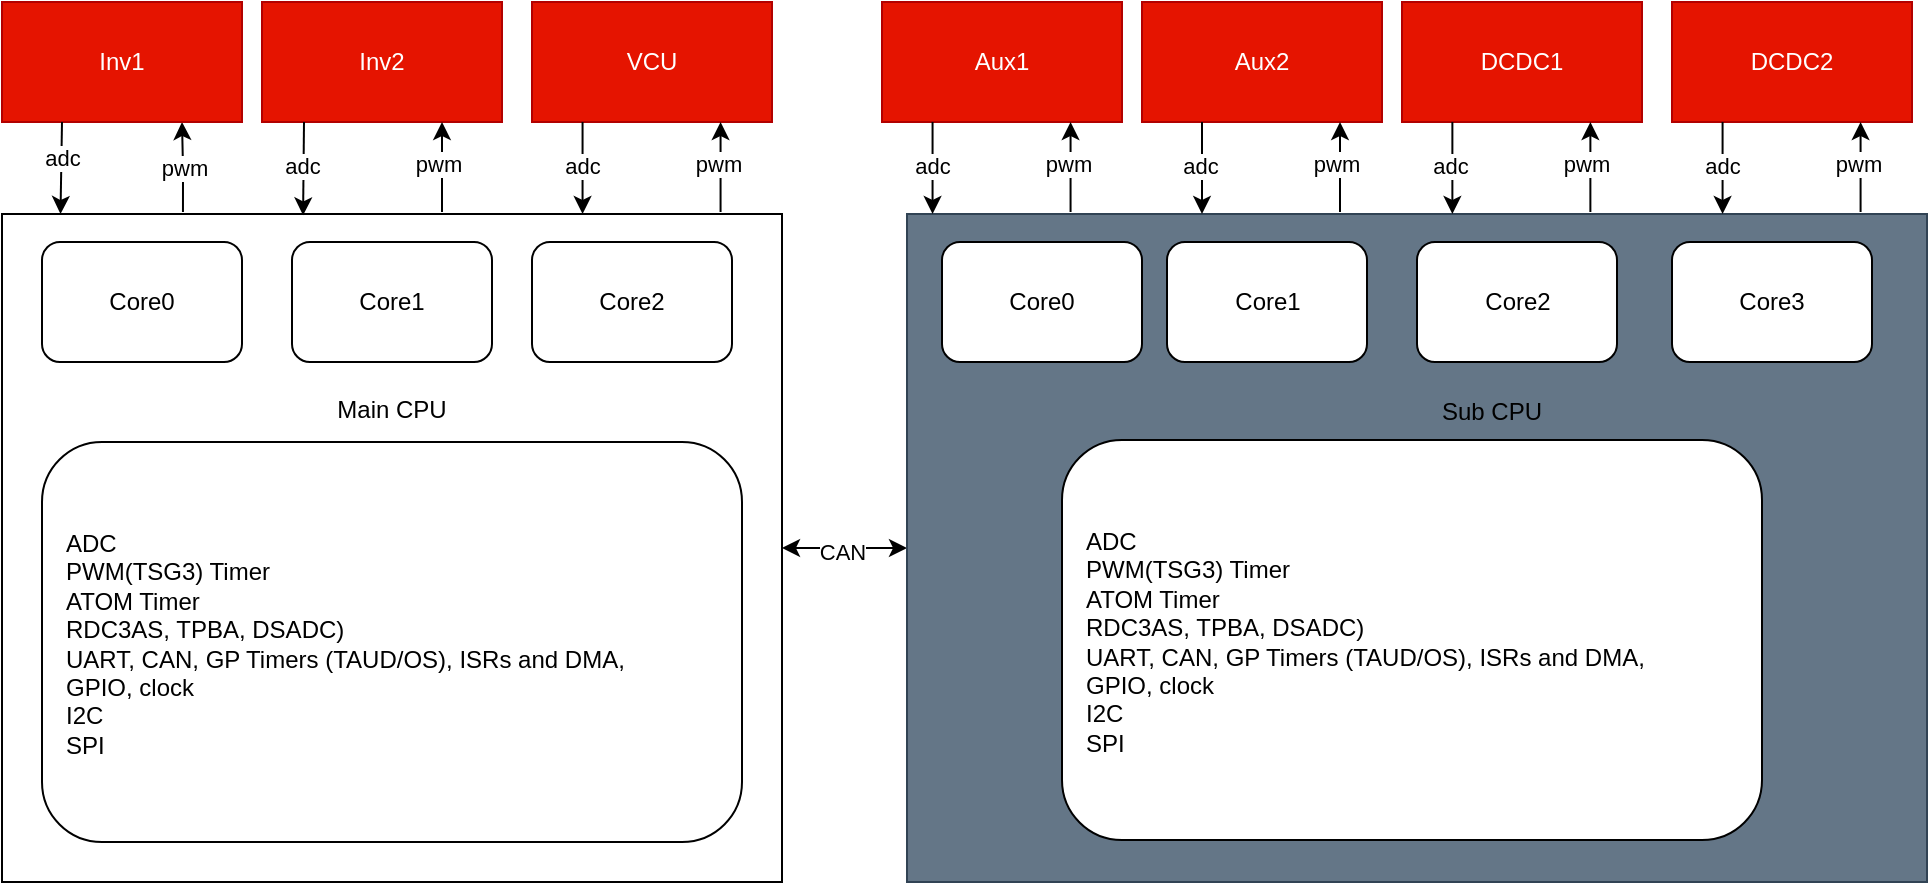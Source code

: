 <mxfile version="28.2.8">
  <diagram name="Page-1" id="PTZ5v4WXUb8TN6UYydgm">
    <mxGraphModel dx="1266" dy="521" grid="1" gridSize="10" guides="1" tooltips="1" connect="1" arrows="1" fold="1" page="1" pageScale="1" pageWidth="1169" pageHeight="827" math="0" shadow="0">
      <root>
        <mxCell id="0" />
        <mxCell id="1" parent="0" />
        <mxCell id="fdP34L_9nLFoBtlrImpA-11" style="edgeStyle=orthogonalEdgeStyle;rounded=0;orthogonalLoop=1;jettySize=auto;html=1;exitX=0.232;exitY=-0.003;exitDx=0;exitDy=0;exitPerimeter=0;entryX=0.75;entryY=1;entryDx=0;entryDy=0;" edge="1" parent="1" source="fdP34L_9nLFoBtlrImpA-8" target="fdP34L_9nLFoBtlrImpA-1">
          <mxGeometry relative="1" as="geometry">
            <mxPoint x="190.026" y="290" as="targetPoint" />
          </mxGeometry>
        </mxCell>
        <mxCell id="fdP34L_9nLFoBtlrImpA-15" value="pwm" style="edgeLabel;html=1;align=center;verticalAlign=middle;resizable=0;points=[];" vertex="1" connectable="0" parent="fdP34L_9nLFoBtlrImpA-11">
          <mxGeometry x="-0.04" relative="1" as="geometry">
            <mxPoint as="offset" />
          </mxGeometry>
        </mxCell>
        <mxCell id="fdP34L_9nLFoBtlrImpA-1" value="Inv1" style="rounded=0;whiteSpace=wrap;html=1;fillColor=#e51400;fontColor=#ffffff;strokeColor=#B20000;" vertex="1" parent="1">
          <mxGeometry x="100" y="210" width="120" height="60" as="geometry" />
        </mxCell>
        <mxCell id="fdP34L_9nLFoBtlrImpA-2" value="Inv2" style="rounded=0;whiteSpace=wrap;html=1;fillColor=#e51400;fontColor=#ffffff;strokeColor=#B20000;" vertex="1" parent="1">
          <mxGeometry x="230" y="210" width="120" height="60" as="geometry" />
        </mxCell>
        <mxCell id="fdP34L_9nLFoBtlrImpA-3" value="Aux1" style="rounded=0;whiteSpace=wrap;html=1;fillColor=#e51400;fontColor=#ffffff;strokeColor=#B20000;" vertex="1" parent="1">
          <mxGeometry x="540" y="210" width="120" height="60" as="geometry" />
        </mxCell>
        <mxCell id="fdP34L_9nLFoBtlrImpA-4" value="VCU" style="rounded=0;whiteSpace=wrap;html=1;fillColor=#e51400;fontColor=#ffffff;strokeColor=#B20000;" vertex="1" parent="1">
          <mxGeometry x="365" y="210" width="120" height="60" as="geometry" />
        </mxCell>
        <mxCell id="fdP34L_9nLFoBtlrImpA-5" value="Aux2" style="rounded=0;whiteSpace=wrap;html=1;fillColor=#e51400;fontColor=#ffffff;strokeColor=#B20000;" vertex="1" parent="1">
          <mxGeometry x="670" y="210" width="120" height="60" as="geometry" />
        </mxCell>
        <mxCell id="fdP34L_9nLFoBtlrImpA-6" value="DCDC1" style="rounded=0;whiteSpace=wrap;html=1;fillColor=#e51400;fontColor=#ffffff;strokeColor=#B20000;" vertex="1" parent="1">
          <mxGeometry x="800" y="210" width="120" height="60" as="geometry" />
        </mxCell>
        <mxCell id="fdP34L_9nLFoBtlrImpA-7" value="DCDC2" style="rounded=0;whiteSpace=wrap;html=1;fillColor=#e51400;fontColor=#ffffff;strokeColor=#B20000;" vertex="1" parent="1">
          <mxGeometry x="935" y="210" width="120" height="60" as="geometry" />
        </mxCell>
        <mxCell id="fdP34L_9nLFoBtlrImpA-38" value="" style="rounded=0;orthogonalLoop=1;jettySize=auto;html=1;startArrow=classic;startFill=1;" edge="1" parent="1" source="fdP34L_9nLFoBtlrImpA-8" target="fdP34L_9nLFoBtlrImpA-9">
          <mxGeometry relative="1" as="geometry" />
        </mxCell>
        <mxCell id="fdP34L_9nLFoBtlrImpA-39" value="CAN" style="edgeLabel;html=1;align=center;verticalAlign=middle;resizable=0;points=[];" vertex="1" connectable="0" parent="fdP34L_9nLFoBtlrImpA-38">
          <mxGeometry x="-0.036" y="-2" relative="1" as="geometry">
            <mxPoint as="offset" />
          </mxGeometry>
        </mxCell>
        <mxCell id="fdP34L_9nLFoBtlrImpA-8" value="&#xa;&lt;span style=&quot;color: rgb(255, 255, 255); font-family: Helvetica; font-size: 12px; font-style: normal; font-variant-ligatures: normal; font-variant-caps: normal; font-weight: 400; letter-spacing: normal; orphans: 2; text-align: center; text-indent: 0px; text-transform: none; widows: 2; word-spacing: 0px; -webkit-text-stroke-width: 0px; white-space: normal; background-color: rgb(27, 29, 30); text-decoration-thickness: initial; text-decoration-style: initial; text-decoration-color: initial; display: inline !important; float: none;&quot;&gt;MAIN CPU&lt;/span&gt;&#xa;&#xa;" style="rounded=0;whiteSpace=wrap;html=1;fillColor=light-dark(#FFFFFF,#0A9DF2);" vertex="1" parent="1">
          <mxGeometry x="100" y="316" width="390" height="334" as="geometry" />
        </mxCell>
        <mxCell id="fdP34L_9nLFoBtlrImpA-9" value="Sub CPU" style="rounded=0;whiteSpace=wrap;html=1;fillColor=light-dark(#647687, #0a9df2);fontColor=#ffffff;strokeColor=#314354;" vertex="1" parent="1">
          <mxGeometry x="552.5" y="316" width="510" height="334" as="geometry" />
        </mxCell>
        <mxCell id="fdP34L_9nLFoBtlrImpA-10" style="rounded=0;orthogonalLoop=1;jettySize=auto;html=1;exitX=0.25;exitY=1;exitDx=0;exitDy=0;entryX=0.075;entryY=0;entryDx=0;entryDy=0;entryPerimeter=0;" edge="1" parent="1" source="fdP34L_9nLFoBtlrImpA-1" target="fdP34L_9nLFoBtlrImpA-8">
          <mxGeometry relative="1" as="geometry">
            <mxPoint x="130" y="310" as="targetPoint" />
          </mxGeometry>
        </mxCell>
        <mxCell id="fdP34L_9nLFoBtlrImpA-14" value="adc" style="edgeLabel;html=1;align=center;verticalAlign=middle;resizable=0;points=[];" vertex="1" connectable="0" parent="fdP34L_9nLFoBtlrImpA-10">
          <mxGeometry x="-0.216" relative="1" as="geometry">
            <mxPoint as="offset" />
          </mxGeometry>
        </mxCell>
        <mxCell id="fdP34L_9nLFoBtlrImpA-12" style="edgeStyle=orthogonalEdgeStyle;rounded=0;orthogonalLoop=1;jettySize=auto;html=1;exitX=0.232;exitY=-0.003;exitDx=0;exitDy=0;exitPerimeter=0;entryX=0.75;entryY=1;entryDx=0;entryDy=0;" edge="1" parent="1">
          <mxGeometry relative="1" as="geometry">
            <mxPoint x="320" y="270" as="targetPoint" />
            <mxPoint x="320" y="315" as="sourcePoint" />
          </mxGeometry>
        </mxCell>
        <mxCell id="fdP34L_9nLFoBtlrImpA-17" value="pwm" style="edgeLabel;html=1;align=center;verticalAlign=middle;resizable=0;points=[];" vertex="1" connectable="0" parent="fdP34L_9nLFoBtlrImpA-12">
          <mxGeometry x="0.08" y="2" relative="1" as="geometry">
            <mxPoint as="offset" />
          </mxGeometry>
        </mxCell>
        <mxCell id="fdP34L_9nLFoBtlrImpA-13" style="rounded=0;orthogonalLoop=1;jettySize=auto;html=1;exitX=0.25;exitY=1;exitDx=0;exitDy=0;entryX=0.386;entryY=0.002;entryDx=0;entryDy=0;entryPerimeter=0;" edge="1" parent="1" target="fdP34L_9nLFoBtlrImpA-8">
          <mxGeometry relative="1" as="geometry">
            <mxPoint x="251" y="270" as="sourcePoint" />
            <mxPoint x="250" y="316" as="targetPoint" />
          </mxGeometry>
        </mxCell>
        <mxCell id="fdP34L_9nLFoBtlrImpA-16" value="adc" style="edgeLabel;html=1;align=center;verticalAlign=middle;resizable=0;points=[];" vertex="1" connectable="0" parent="fdP34L_9nLFoBtlrImpA-13">
          <mxGeometry x="-0.069" y="-1" relative="1" as="geometry">
            <mxPoint as="offset" />
          </mxGeometry>
        </mxCell>
        <mxCell id="fdP34L_9nLFoBtlrImpA-18" style="edgeStyle=orthogonalEdgeStyle;rounded=0;orthogonalLoop=1;jettySize=auto;html=1;exitX=0.232;exitY=-0.003;exitDx=0;exitDy=0;exitPerimeter=0;entryX=0.75;entryY=1;entryDx=0;entryDy=0;" edge="1" parent="1">
          <mxGeometry relative="1" as="geometry">
            <mxPoint x="459.28" y="270" as="targetPoint" />
            <mxPoint x="459.28" y="315" as="sourcePoint" />
          </mxGeometry>
        </mxCell>
        <mxCell id="fdP34L_9nLFoBtlrImpA-19" value="pwm" style="edgeLabel;html=1;align=center;verticalAlign=middle;resizable=0;points=[];" vertex="1" connectable="0" parent="fdP34L_9nLFoBtlrImpA-18">
          <mxGeometry x="0.08" y="2" relative="1" as="geometry">
            <mxPoint as="offset" />
          </mxGeometry>
        </mxCell>
        <mxCell id="fdP34L_9nLFoBtlrImpA-20" style="rounded=0;orthogonalLoop=1;jettySize=auto;html=1;exitX=0.25;exitY=1;exitDx=0;exitDy=0;entryX=0.386;entryY=0.002;entryDx=0;entryDy=0;entryPerimeter=0;" edge="1" parent="1">
          <mxGeometry relative="1" as="geometry">
            <mxPoint x="390.28" y="270" as="sourcePoint" />
            <mxPoint x="390.28" y="316" as="targetPoint" />
          </mxGeometry>
        </mxCell>
        <mxCell id="fdP34L_9nLFoBtlrImpA-21" value="adc" style="edgeLabel;html=1;align=center;verticalAlign=middle;resizable=0;points=[];" vertex="1" connectable="0" parent="fdP34L_9nLFoBtlrImpA-20">
          <mxGeometry x="-0.069" y="-1" relative="1" as="geometry">
            <mxPoint as="offset" />
          </mxGeometry>
        </mxCell>
        <mxCell id="fdP34L_9nLFoBtlrImpA-22" style="edgeStyle=orthogonalEdgeStyle;rounded=0;orthogonalLoop=1;jettySize=auto;html=1;exitX=0.232;exitY=-0.003;exitDx=0;exitDy=0;exitPerimeter=0;entryX=0.75;entryY=1;entryDx=0;entryDy=0;" edge="1" parent="1">
          <mxGeometry relative="1" as="geometry">
            <mxPoint x="634.28" y="270" as="targetPoint" />
            <mxPoint x="634.28" y="315" as="sourcePoint" />
          </mxGeometry>
        </mxCell>
        <mxCell id="fdP34L_9nLFoBtlrImpA-23" value="pwm" style="edgeLabel;html=1;align=center;verticalAlign=middle;resizable=0;points=[];" vertex="1" connectable="0" parent="fdP34L_9nLFoBtlrImpA-22">
          <mxGeometry x="0.08" y="2" relative="1" as="geometry">
            <mxPoint as="offset" />
          </mxGeometry>
        </mxCell>
        <mxCell id="fdP34L_9nLFoBtlrImpA-24" style="rounded=0;orthogonalLoop=1;jettySize=auto;html=1;exitX=0.25;exitY=1;exitDx=0;exitDy=0;entryX=0.386;entryY=0.002;entryDx=0;entryDy=0;entryPerimeter=0;" edge="1" parent="1">
          <mxGeometry relative="1" as="geometry">
            <mxPoint x="565.28" y="270" as="sourcePoint" />
            <mxPoint x="565.28" y="316" as="targetPoint" />
          </mxGeometry>
        </mxCell>
        <mxCell id="fdP34L_9nLFoBtlrImpA-25" value="adc" style="edgeLabel;html=1;align=center;verticalAlign=middle;resizable=0;points=[];" vertex="1" connectable="0" parent="fdP34L_9nLFoBtlrImpA-24">
          <mxGeometry x="-0.069" y="-1" relative="1" as="geometry">
            <mxPoint as="offset" />
          </mxGeometry>
        </mxCell>
        <mxCell id="fdP34L_9nLFoBtlrImpA-26" style="edgeStyle=orthogonalEdgeStyle;rounded=0;orthogonalLoop=1;jettySize=auto;html=1;exitX=0.232;exitY=-0.003;exitDx=0;exitDy=0;exitPerimeter=0;entryX=0.75;entryY=1;entryDx=0;entryDy=0;" edge="1" parent="1">
          <mxGeometry relative="1" as="geometry">
            <mxPoint x="769" y="270" as="targetPoint" />
            <mxPoint x="769" y="315" as="sourcePoint" />
          </mxGeometry>
        </mxCell>
        <mxCell id="fdP34L_9nLFoBtlrImpA-27" value="pwm" style="edgeLabel;html=1;align=center;verticalAlign=middle;resizable=0;points=[];" vertex="1" connectable="0" parent="fdP34L_9nLFoBtlrImpA-26">
          <mxGeometry x="0.08" y="2" relative="1" as="geometry">
            <mxPoint as="offset" />
          </mxGeometry>
        </mxCell>
        <mxCell id="fdP34L_9nLFoBtlrImpA-28" style="rounded=0;orthogonalLoop=1;jettySize=auto;html=1;exitX=0.25;exitY=1;exitDx=0;exitDy=0;entryX=0.386;entryY=0.002;entryDx=0;entryDy=0;entryPerimeter=0;" edge="1" parent="1">
          <mxGeometry relative="1" as="geometry">
            <mxPoint x="700" y="270" as="sourcePoint" />
            <mxPoint x="700" y="316" as="targetPoint" />
          </mxGeometry>
        </mxCell>
        <mxCell id="fdP34L_9nLFoBtlrImpA-29" value="adc" style="edgeLabel;html=1;align=center;verticalAlign=middle;resizable=0;points=[];" vertex="1" connectable="0" parent="fdP34L_9nLFoBtlrImpA-28">
          <mxGeometry x="-0.069" y="-1" relative="1" as="geometry">
            <mxPoint as="offset" />
          </mxGeometry>
        </mxCell>
        <mxCell id="fdP34L_9nLFoBtlrImpA-30" style="edgeStyle=orthogonalEdgeStyle;rounded=0;orthogonalLoop=1;jettySize=auto;html=1;exitX=0.232;exitY=-0.003;exitDx=0;exitDy=0;exitPerimeter=0;entryX=0.75;entryY=1;entryDx=0;entryDy=0;" edge="1" parent="1">
          <mxGeometry relative="1" as="geometry">
            <mxPoint x="894.19" y="270" as="targetPoint" />
            <mxPoint x="894.19" y="315" as="sourcePoint" />
          </mxGeometry>
        </mxCell>
        <mxCell id="fdP34L_9nLFoBtlrImpA-31" value="pwm" style="edgeLabel;html=1;align=center;verticalAlign=middle;resizable=0;points=[];" vertex="1" connectable="0" parent="fdP34L_9nLFoBtlrImpA-30">
          <mxGeometry x="0.08" y="2" relative="1" as="geometry">
            <mxPoint as="offset" />
          </mxGeometry>
        </mxCell>
        <mxCell id="fdP34L_9nLFoBtlrImpA-32" style="rounded=0;orthogonalLoop=1;jettySize=auto;html=1;exitX=0.25;exitY=1;exitDx=0;exitDy=0;entryX=0.386;entryY=0.002;entryDx=0;entryDy=0;entryPerimeter=0;" edge="1" parent="1">
          <mxGeometry relative="1" as="geometry">
            <mxPoint x="825.19" y="270" as="sourcePoint" />
            <mxPoint x="825.19" y="316" as="targetPoint" />
          </mxGeometry>
        </mxCell>
        <mxCell id="fdP34L_9nLFoBtlrImpA-33" value="adc" style="edgeLabel;html=1;align=center;verticalAlign=middle;resizable=0;points=[];" vertex="1" connectable="0" parent="fdP34L_9nLFoBtlrImpA-32">
          <mxGeometry x="-0.069" y="-1" relative="1" as="geometry">
            <mxPoint as="offset" />
          </mxGeometry>
        </mxCell>
        <mxCell id="fdP34L_9nLFoBtlrImpA-34" style="edgeStyle=orthogonalEdgeStyle;rounded=0;orthogonalLoop=1;jettySize=auto;html=1;exitX=0.232;exitY=-0.003;exitDx=0;exitDy=0;exitPerimeter=0;entryX=0.75;entryY=1;entryDx=0;entryDy=0;" edge="1" parent="1">
          <mxGeometry relative="1" as="geometry">
            <mxPoint x="1029.29" y="270" as="targetPoint" />
            <mxPoint x="1029.29" y="315" as="sourcePoint" />
          </mxGeometry>
        </mxCell>
        <mxCell id="fdP34L_9nLFoBtlrImpA-35" value="pwm" style="edgeLabel;html=1;align=center;verticalAlign=middle;resizable=0;points=[];" vertex="1" connectable="0" parent="fdP34L_9nLFoBtlrImpA-34">
          <mxGeometry x="0.08" y="2" relative="1" as="geometry">
            <mxPoint as="offset" />
          </mxGeometry>
        </mxCell>
        <mxCell id="fdP34L_9nLFoBtlrImpA-36" style="rounded=0;orthogonalLoop=1;jettySize=auto;html=1;exitX=0.25;exitY=1;exitDx=0;exitDy=0;entryX=0.386;entryY=0.002;entryDx=0;entryDy=0;entryPerimeter=0;" edge="1" parent="1">
          <mxGeometry relative="1" as="geometry">
            <mxPoint x="960.29" y="270" as="sourcePoint" />
            <mxPoint x="960.29" y="316" as="targetPoint" />
          </mxGeometry>
        </mxCell>
        <mxCell id="fdP34L_9nLFoBtlrImpA-37" value="adc" style="edgeLabel;html=1;align=center;verticalAlign=middle;resizable=0;points=[];" vertex="1" connectable="0" parent="fdP34L_9nLFoBtlrImpA-36">
          <mxGeometry x="-0.069" y="-1" relative="1" as="geometry">
            <mxPoint as="offset" />
          </mxGeometry>
        </mxCell>
        <mxCell id="fdP34L_9nLFoBtlrImpA-40" value="Core0" style="rounded=1;whiteSpace=wrap;html=1;" vertex="1" parent="1">
          <mxGeometry x="120" y="330" width="100" height="60" as="geometry" />
        </mxCell>
        <mxCell id="fdP34L_9nLFoBtlrImpA-41" value="Core1" style="rounded=1;whiteSpace=wrap;html=1;" vertex="1" parent="1">
          <mxGeometry x="245" y="330" width="100" height="60" as="geometry" />
        </mxCell>
        <mxCell id="fdP34L_9nLFoBtlrImpA-42" value="Core2" style="rounded=1;whiteSpace=wrap;html=1;" vertex="1" parent="1">
          <mxGeometry x="365" y="330" width="100" height="60" as="geometry" />
        </mxCell>
        <mxCell id="fdP34L_9nLFoBtlrImpA-43" value="Core0" style="rounded=1;whiteSpace=wrap;html=1;" vertex="1" parent="1">
          <mxGeometry x="570" y="330" width="100" height="60" as="geometry" />
        </mxCell>
        <mxCell id="fdP34L_9nLFoBtlrImpA-44" value="Core1" style="rounded=1;whiteSpace=wrap;html=1;" vertex="1" parent="1">
          <mxGeometry x="682.5" y="330" width="100" height="60" as="geometry" />
        </mxCell>
        <mxCell id="fdP34L_9nLFoBtlrImpA-45" value="Core2" style="rounded=1;whiteSpace=wrap;html=1;" vertex="1" parent="1">
          <mxGeometry x="807.5" y="330" width="100" height="60" as="geometry" />
        </mxCell>
        <mxCell id="fdP34L_9nLFoBtlrImpA-46" value="Core3" style="rounded=1;whiteSpace=wrap;html=1;" vertex="1" parent="1">
          <mxGeometry x="935" y="330" width="100" height="60" as="geometry" />
        </mxCell>
        <mxCell id="fdP34L_9nLFoBtlrImpA-47" value="&lt;div&gt;ADC&lt;/div&gt;&lt;div&gt;PWM(TSG3) Timer&lt;/div&gt;&lt;div&gt;ATOM Timer&lt;/div&gt;&lt;div&gt;&lt;span style=&quot;background-color: transparent; color: light-dark(rgb(0, 0, 0), rgb(255, 255, 255));&quot;&gt;RDC3AS, TPBA, DSADC)&lt;/span&gt;&lt;/div&gt;&lt;div&gt;&lt;span style=&quot;background-color: transparent; color: light-dark(rgb(0, 0, 0), rgb(255, 255, 255));&quot;&gt;UART, CA&lt;/span&gt;&lt;span style=&quot;background-color: transparent; color: light-dark(rgb(0, 0, 0), rgb(255, 255, 255));&quot;&gt;N,&amp;nbsp;&lt;/span&gt;&lt;span style=&quot;background-color: transparent; color: light-dark(rgb(0, 0, 0), rgb(255, 255, 255));&quot;&gt;GP Timers (TAUD/OS),&lt;/span&gt;&lt;span style=&quot;background-color: transparent; color: light-dark(rgb(0, 0, 0), rgb(255, 255, 255));&quot;&gt;&amp;nbsp;ISRs and DMA,&amp;nbsp;&lt;/span&gt;&lt;/div&gt;&lt;div&gt;&lt;span style=&quot;background-color: transparent; color: light-dark(rgb(0, 0, 0), rgb(255, 255, 255));&quot;&gt;GPIO, clock&lt;/span&gt;&lt;/div&gt;&lt;div&gt;I2C&lt;/div&gt;&lt;div&gt;SPI&lt;/div&gt;" style="rounded=1;whiteSpace=wrap;html=1;align=left;spacingTop=2;spacingLeft=10;" vertex="1" parent="1">
          <mxGeometry x="120" y="430" width="350" height="200" as="geometry" />
        </mxCell>
        <mxCell id="fdP34L_9nLFoBtlrImpA-50" value="Main CPU" style="text;html=1;whiteSpace=wrap;strokeColor=none;fillColor=none;align=center;verticalAlign=middle;rounded=0;" vertex="1" parent="1">
          <mxGeometry x="265" y="399" width="60" height="30" as="geometry" />
        </mxCell>
        <mxCell id="fdP34L_9nLFoBtlrImpA-51" value="Sub CPU" style="text;html=1;whiteSpace=wrap;strokeColor=none;fillColor=none;align=center;verticalAlign=middle;rounded=0;" vertex="1" parent="1">
          <mxGeometry x="815" y="400" width="60" height="30" as="geometry" />
        </mxCell>
        <mxCell id="fdP34L_9nLFoBtlrImpA-52" value="&lt;div&gt;ADC&lt;/div&gt;&lt;div&gt;PWM(TSG3) Timer&lt;/div&gt;&lt;div&gt;ATOM Timer&lt;/div&gt;&lt;div&gt;&lt;span style=&quot;background-color: transparent; color: light-dark(rgb(0, 0, 0), rgb(255, 255, 255));&quot;&gt;RDC3AS, TPBA, DSADC)&lt;/span&gt;&lt;/div&gt;&lt;div&gt;&lt;span style=&quot;background-color: transparent; color: light-dark(rgb(0, 0, 0), rgb(255, 255, 255));&quot;&gt;UART, CA&lt;/span&gt;&lt;span style=&quot;background-color: transparent; color: light-dark(rgb(0, 0, 0), rgb(255, 255, 255));&quot;&gt;N,&amp;nbsp;&lt;/span&gt;&lt;span style=&quot;background-color: transparent; color: light-dark(rgb(0, 0, 0), rgb(255, 255, 255));&quot;&gt;GP Timers (TAUD/OS),&lt;/span&gt;&lt;span style=&quot;background-color: transparent; color: light-dark(rgb(0, 0, 0), rgb(255, 255, 255));&quot;&gt;&amp;nbsp;ISRs and DMA,&amp;nbsp;&lt;/span&gt;&lt;/div&gt;&lt;div&gt;&lt;span style=&quot;background-color: transparent; color: light-dark(rgb(0, 0, 0), rgb(255, 255, 255));&quot;&gt;GPIO, clock&lt;/span&gt;&lt;/div&gt;&lt;div&gt;I2C&lt;/div&gt;&lt;div&gt;SPI&lt;/div&gt;" style="rounded=1;whiteSpace=wrap;html=1;align=left;spacingTop=2;spacingLeft=10;" vertex="1" parent="1">
          <mxGeometry x="630" y="429" width="350" height="200" as="geometry" />
        </mxCell>
      </root>
    </mxGraphModel>
  </diagram>
</mxfile>
